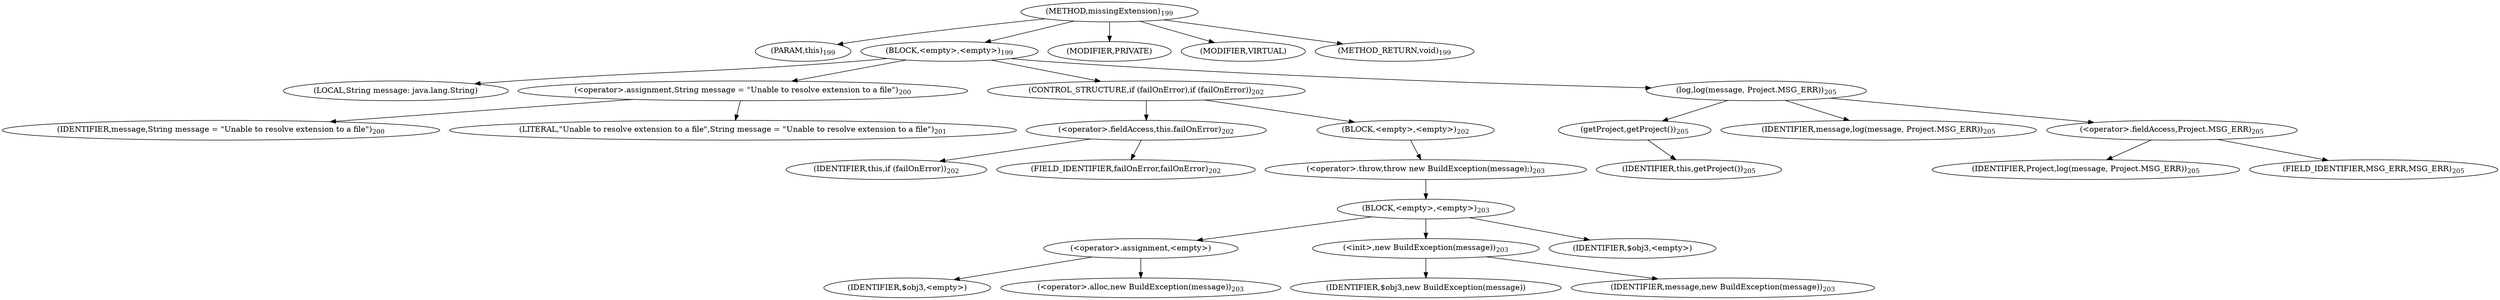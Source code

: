 digraph "missingExtension" {  
"306" [label = <(METHOD,missingExtension)<SUB>199</SUB>> ]
"21" [label = <(PARAM,this)<SUB>199</SUB>> ]
"307" [label = <(BLOCK,&lt;empty&gt;,&lt;empty&gt;)<SUB>199</SUB>> ]
"308" [label = <(LOCAL,String message: java.lang.String)> ]
"309" [label = <(&lt;operator&gt;.assignment,String message = &quot;Unable to resolve extension to a file&quot;)<SUB>200</SUB>> ]
"310" [label = <(IDENTIFIER,message,String message = &quot;Unable to resolve extension to a file&quot;)<SUB>200</SUB>> ]
"311" [label = <(LITERAL,&quot;Unable to resolve extension to a file&quot;,String message = &quot;Unable to resolve extension to a file&quot;)<SUB>201</SUB>> ]
"312" [label = <(CONTROL_STRUCTURE,if (failOnError),if (failOnError))<SUB>202</SUB>> ]
"313" [label = <(&lt;operator&gt;.fieldAccess,this.failOnError)<SUB>202</SUB>> ]
"314" [label = <(IDENTIFIER,this,if (failOnError))<SUB>202</SUB>> ]
"315" [label = <(FIELD_IDENTIFIER,failOnError,failOnError)<SUB>202</SUB>> ]
"316" [label = <(BLOCK,&lt;empty&gt;,&lt;empty&gt;)<SUB>202</SUB>> ]
"317" [label = <(&lt;operator&gt;.throw,throw new BuildException(message);)<SUB>203</SUB>> ]
"318" [label = <(BLOCK,&lt;empty&gt;,&lt;empty&gt;)<SUB>203</SUB>> ]
"319" [label = <(&lt;operator&gt;.assignment,&lt;empty&gt;)> ]
"320" [label = <(IDENTIFIER,$obj3,&lt;empty&gt;)> ]
"321" [label = <(&lt;operator&gt;.alloc,new BuildException(message))<SUB>203</SUB>> ]
"322" [label = <(&lt;init&gt;,new BuildException(message))<SUB>203</SUB>> ]
"323" [label = <(IDENTIFIER,$obj3,new BuildException(message))> ]
"324" [label = <(IDENTIFIER,message,new BuildException(message))<SUB>203</SUB>> ]
"325" [label = <(IDENTIFIER,$obj3,&lt;empty&gt;)> ]
"326" [label = <(log,log(message, Project.MSG_ERR))<SUB>205</SUB>> ]
"327" [label = <(getProject,getProject())<SUB>205</SUB>> ]
"20" [label = <(IDENTIFIER,this,getProject())<SUB>205</SUB>> ]
"328" [label = <(IDENTIFIER,message,log(message, Project.MSG_ERR))<SUB>205</SUB>> ]
"329" [label = <(&lt;operator&gt;.fieldAccess,Project.MSG_ERR)<SUB>205</SUB>> ]
"330" [label = <(IDENTIFIER,Project,log(message, Project.MSG_ERR))<SUB>205</SUB>> ]
"331" [label = <(FIELD_IDENTIFIER,MSG_ERR,MSG_ERR)<SUB>205</SUB>> ]
"332" [label = <(MODIFIER,PRIVATE)> ]
"333" [label = <(MODIFIER,VIRTUAL)> ]
"334" [label = <(METHOD_RETURN,void)<SUB>199</SUB>> ]
  "306" -> "21" 
  "306" -> "307" 
  "306" -> "332" 
  "306" -> "333" 
  "306" -> "334" 
  "307" -> "308" 
  "307" -> "309" 
  "307" -> "312" 
  "307" -> "326" 
  "309" -> "310" 
  "309" -> "311" 
  "312" -> "313" 
  "312" -> "316" 
  "313" -> "314" 
  "313" -> "315" 
  "316" -> "317" 
  "317" -> "318" 
  "318" -> "319" 
  "318" -> "322" 
  "318" -> "325" 
  "319" -> "320" 
  "319" -> "321" 
  "322" -> "323" 
  "322" -> "324" 
  "326" -> "327" 
  "326" -> "328" 
  "326" -> "329" 
  "327" -> "20" 
  "329" -> "330" 
  "329" -> "331" 
}

